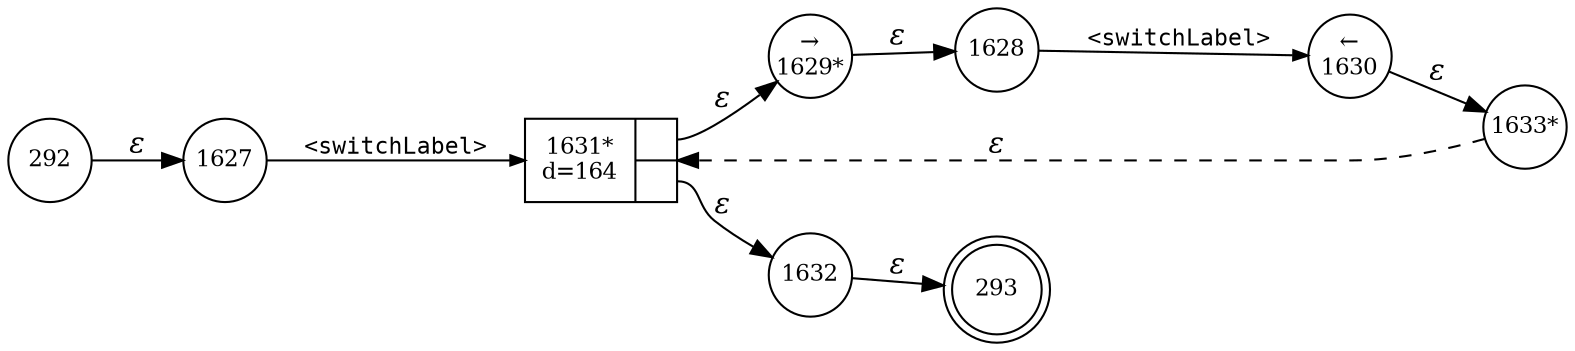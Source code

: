 digraph ATN {
rankdir=LR;
s293[fontsize=11, label="293", shape=doublecircle, fixedsize=true, width=.6];
s1632[fontsize=11,label="1632", shape=circle, fixedsize=true, width=.55, peripheries=1];
s1633[fontsize=11,label="1633*", shape=circle, fixedsize=true, width=.55, peripheries=1];
s292[fontsize=11,label="292", shape=circle, fixedsize=true, width=.55, peripheries=1];
s1627[fontsize=11,label="1627", shape=circle, fixedsize=true, width=.55, peripheries=1];
s1628[fontsize=11,label="1628", shape=circle, fixedsize=true, width=.55, peripheries=1];
s1629[fontsize=11,label="&rarr;\n1629*", shape=circle, fixedsize=true, width=.55, peripheries=1];
s1630[fontsize=11,label="&larr;\n1630", shape=circle, fixedsize=true, width=.55, peripheries=1];
s1631[fontsize=11,label="{1631*\nd=164|{<p0>|<p1>}}", shape=record, fixedsize=false, peripheries=1];
s292 -> s1627 [fontname="Times-Italic", label="&epsilon;"];
s1627 -> s1631 [fontsize=11, fontname="Courier", arrowsize=.7, label = "<switchLabel>", arrowhead = normal];
s1631:p0 -> s1629 [fontname="Times-Italic", label="&epsilon;"];
s1631:p1 -> s1632 [fontname="Times-Italic", label="&epsilon;"];
s1629 -> s1628 [fontname="Times-Italic", label="&epsilon;"];
s1632 -> s293 [fontname="Times-Italic", label="&epsilon;"];
s1628 -> s1630 [fontsize=11, fontname="Courier", arrowsize=.7, label = "<switchLabel>", arrowhead = normal];
s1630 -> s1633 [fontname="Times-Italic", label="&epsilon;"];
s1633 -> s1631 [fontname="Times-Italic", label="&epsilon;", style="dashed"];
}